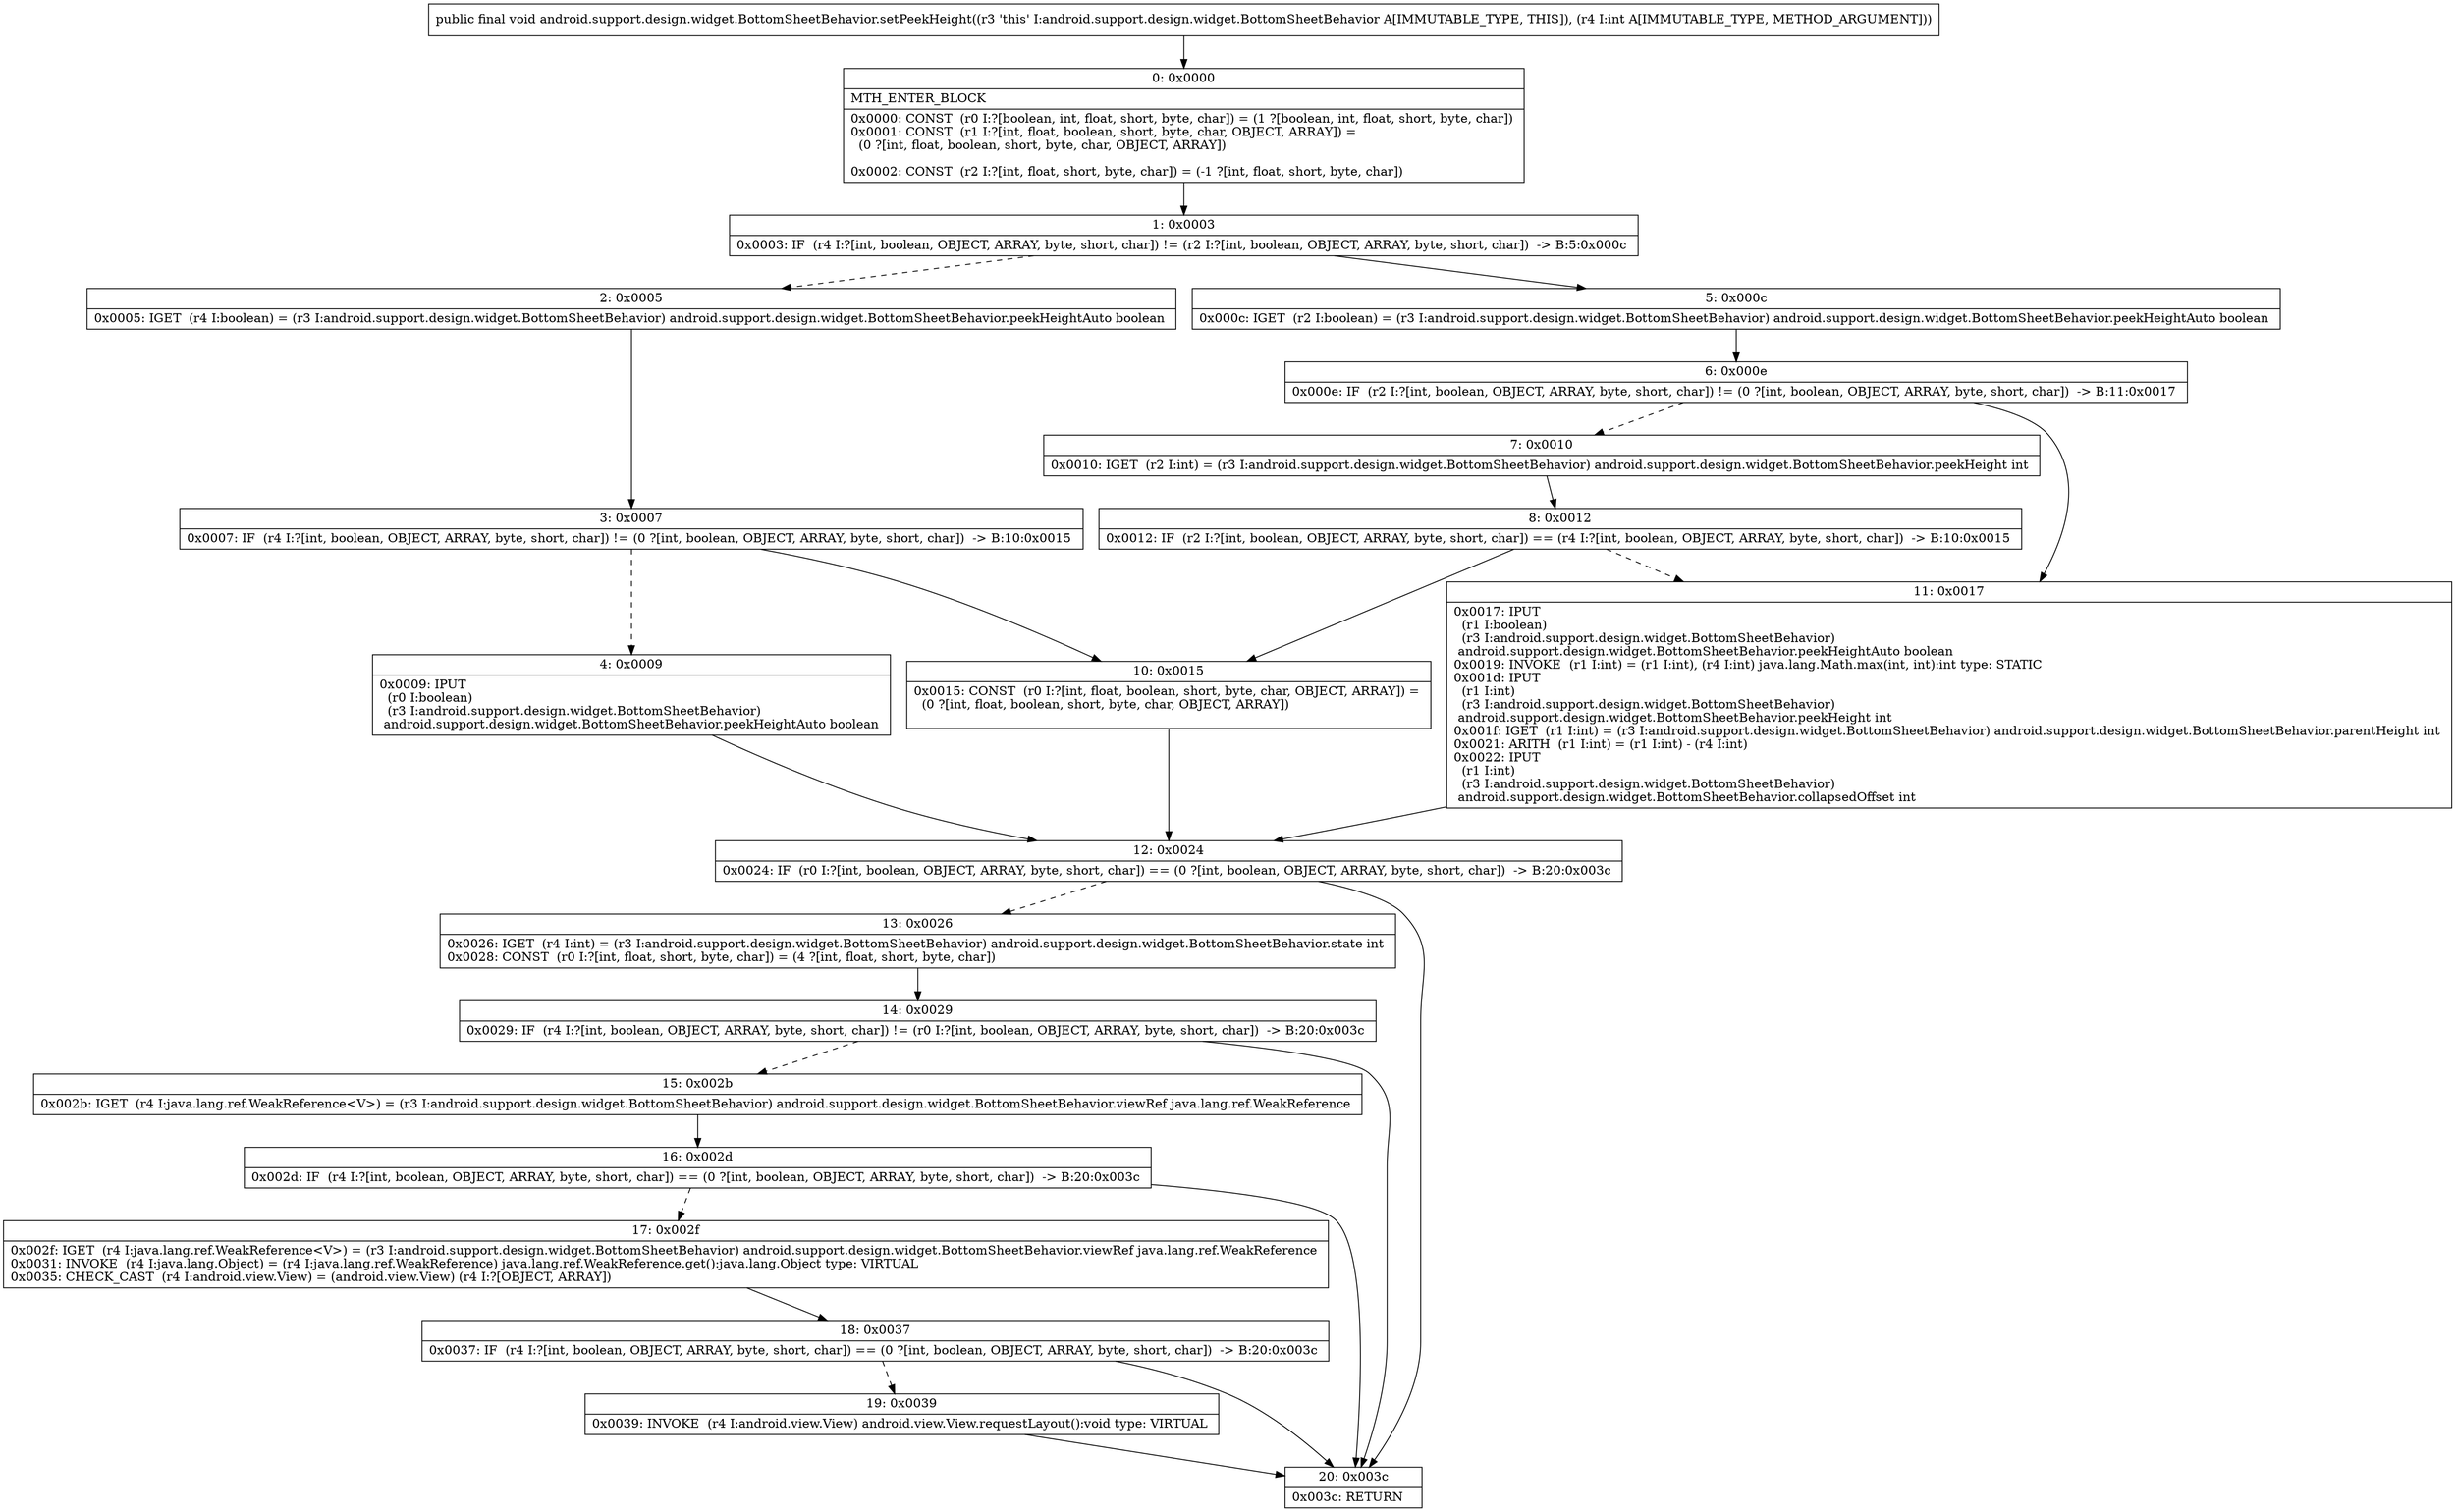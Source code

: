digraph "CFG forandroid.support.design.widget.BottomSheetBehavior.setPeekHeight(I)V" {
Node_0 [shape=record,label="{0\:\ 0x0000|MTH_ENTER_BLOCK\l|0x0000: CONST  (r0 I:?[boolean, int, float, short, byte, char]) = (1 ?[boolean, int, float, short, byte, char]) \l0x0001: CONST  (r1 I:?[int, float, boolean, short, byte, char, OBJECT, ARRAY]) = \l  (0 ?[int, float, boolean, short, byte, char, OBJECT, ARRAY])\l \l0x0002: CONST  (r2 I:?[int, float, short, byte, char]) = (\-1 ?[int, float, short, byte, char]) \l}"];
Node_1 [shape=record,label="{1\:\ 0x0003|0x0003: IF  (r4 I:?[int, boolean, OBJECT, ARRAY, byte, short, char]) != (r2 I:?[int, boolean, OBJECT, ARRAY, byte, short, char])  \-\> B:5:0x000c \l}"];
Node_2 [shape=record,label="{2\:\ 0x0005|0x0005: IGET  (r4 I:boolean) = (r3 I:android.support.design.widget.BottomSheetBehavior) android.support.design.widget.BottomSheetBehavior.peekHeightAuto boolean \l}"];
Node_3 [shape=record,label="{3\:\ 0x0007|0x0007: IF  (r4 I:?[int, boolean, OBJECT, ARRAY, byte, short, char]) != (0 ?[int, boolean, OBJECT, ARRAY, byte, short, char])  \-\> B:10:0x0015 \l}"];
Node_4 [shape=record,label="{4\:\ 0x0009|0x0009: IPUT  \l  (r0 I:boolean)\l  (r3 I:android.support.design.widget.BottomSheetBehavior)\l android.support.design.widget.BottomSheetBehavior.peekHeightAuto boolean \l}"];
Node_5 [shape=record,label="{5\:\ 0x000c|0x000c: IGET  (r2 I:boolean) = (r3 I:android.support.design.widget.BottomSheetBehavior) android.support.design.widget.BottomSheetBehavior.peekHeightAuto boolean \l}"];
Node_6 [shape=record,label="{6\:\ 0x000e|0x000e: IF  (r2 I:?[int, boolean, OBJECT, ARRAY, byte, short, char]) != (0 ?[int, boolean, OBJECT, ARRAY, byte, short, char])  \-\> B:11:0x0017 \l}"];
Node_7 [shape=record,label="{7\:\ 0x0010|0x0010: IGET  (r2 I:int) = (r3 I:android.support.design.widget.BottomSheetBehavior) android.support.design.widget.BottomSheetBehavior.peekHeight int \l}"];
Node_8 [shape=record,label="{8\:\ 0x0012|0x0012: IF  (r2 I:?[int, boolean, OBJECT, ARRAY, byte, short, char]) == (r4 I:?[int, boolean, OBJECT, ARRAY, byte, short, char])  \-\> B:10:0x0015 \l}"];
Node_10 [shape=record,label="{10\:\ 0x0015|0x0015: CONST  (r0 I:?[int, float, boolean, short, byte, char, OBJECT, ARRAY]) = \l  (0 ?[int, float, boolean, short, byte, char, OBJECT, ARRAY])\l \l}"];
Node_11 [shape=record,label="{11\:\ 0x0017|0x0017: IPUT  \l  (r1 I:boolean)\l  (r3 I:android.support.design.widget.BottomSheetBehavior)\l android.support.design.widget.BottomSheetBehavior.peekHeightAuto boolean \l0x0019: INVOKE  (r1 I:int) = (r1 I:int), (r4 I:int) java.lang.Math.max(int, int):int type: STATIC \l0x001d: IPUT  \l  (r1 I:int)\l  (r3 I:android.support.design.widget.BottomSheetBehavior)\l android.support.design.widget.BottomSheetBehavior.peekHeight int \l0x001f: IGET  (r1 I:int) = (r3 I:android.support.design.widget.BottomSheetBehavior) android.support.design.widget.BottomSheetBehavior.parentHeight int \l0x0021: ARITH  (r1 I:int) = (r1 I:int) \- (r4 I:int) \l0x0022: IPUT  \l  (r1 I:int)\l  (r3 I:android.support.design.widget.BottomSheetBehavior)\l android.support.design.widget.BottomSheetBehavior.collapsedOffset int \l}"];
Node_12 [shape=record,label="{12\:\ 0x0024|0x0024: IF  (r0 I:?[int, boolean, OBJECT, ARRAY, byte, short, char]) == (0 ?[int, boolean, OBJECT, ARRAY, byte, short, char])  \-\> B:20:0x003c \l}"];
Node_13 [shape=record,label="{13\:\ 0x0026|0x0026: IGET  (r4 I:int) = (r3 I:android.support.design.widget.BottomSheetBehavior) android.support.design.widget.BottomSheetBehavior.state int \l0x0028: CONST  (r0 I:?[int, float, short, byte, char]) = (4 ?[int, float, short, byte, char]) \l}"];
Node_14 [shape=record,label="{14\:\ 0x0029|0x0029: IF  (r4 I:?[int, boolean, OBJECT, ARRAY, byte, short, char]) != (r0 I:?[int, boolean, OBJECT, ARRAY, byte, short, char])  \-\> B:20:0x003c \l}"];
Node_15 [shape=record,label="{15\:\ 0x002b|0x002b: IGET  (r4 I:java.lang.ref.WeakReference\<V\>) = (r3 I:android.support.design.widget.BottomSheetBehavior) android.support.design.widget.BottomSheetBehavior.viewRef java.lang.ref.WeakReference \l}"];
Node_16 [shape=record,label="{16\:\ 0x002d|0x002d: IF  (r4 I:?[int, boolean, OBJECT, ARRAY, byte, short, char]) == (0 ?[int, boolean, OBJECT, ARRAY, byte, short, char])  \-\> B:20:0x003c \l}"];
Node_17 [shape=record,label="{17\:\ 0x002f|0x002f: IGET  (r4 I:java.lang.ref.WeakReference\<V\>) = (r3 I:android.support.design.widget.BottomSheetBehavior) android.support.design.widget.BottomSheetBehavior.viewRef java.lang.ref.WeakReference \l0x0031: INVOKE  (r4 I:java.lang.Object) = (r4 I:java.lang.ref.WeakReference) java.lang.ref.WeakReference.get():java.lang.Object type: VIRTUAL \l0x0035: CHECK_CAST  (r4 I:android.view.View) = (android.view.View) (r4 I:?[OBJECT, ARRAY]) \l}"];
Node_18 [shape=record,label="{18\:\ 0x0037|0x0037: IF  (r4 I:?[int, boolean, OBJECT, ARRAY, byte, short, char]) == (0 ?[int, boolean, OBJECT, ARRAY, byte, short, char])  \-\> B:20:0x003c \l}"];
Node_19 [shape=record,label="{19\:\ 0x0039|0x0039: INVOKE  (r4 I:android.view.View) android.view.View.requestLayout():void type: VIRTUAL \l}"];
Node_20 [shape=record,label="{20\:\ 0x003c|0x003c: RETURN   \l}"];
MethodNode[shape=record,label="{public final void android.support.design.widget.BottomSheetBehavior.setPeekHeight((r3 'this' I:android.support.design.widget.BottomSheetBehavior A[IMMUTABLE_TYPE, THIS]), (r4 I:int A[IMMUTABLE_TYPE, METHOD_ARGUMENT])) }"];
MethodNode -> Node_0;
Node_0 -> Node_1;
Node_1 -> Node_2[style=dashed];
Node_1 -> Node_5;
Node_2 -> Node_3;
Node_3 -> Node_4[style=dashed];
Node_3 -> Node_10;
Node_4 -> Node_12;
Node_5 -> Node_6;
Node_6 -> Node_7[style=dashed];
Node_6 -> Node_11;
Node_7 -> Node_8;
Node_8 -> Node_10;
Node_8 -> Node_11[style=dashed];
Node_10 -> Node_12;
Node_11 -> Node_12;
Node_12 -> Node_13[style=dashed];
Node_12 -> Node_20;
Node_13 -> Node_14;
Node_14 -> Node_15[style=dashed];
Node_14 -> Node_20;
Node_15 -> Node_16;
Node_16 -> Node_17[style=dashed];
Node_16 -> Node_20;
Node_17 -> Node_18;
Node_18 -> Node_19[style=dashed];
Node_18 -> Node_20;
Node_19 -> Node_20;
}

